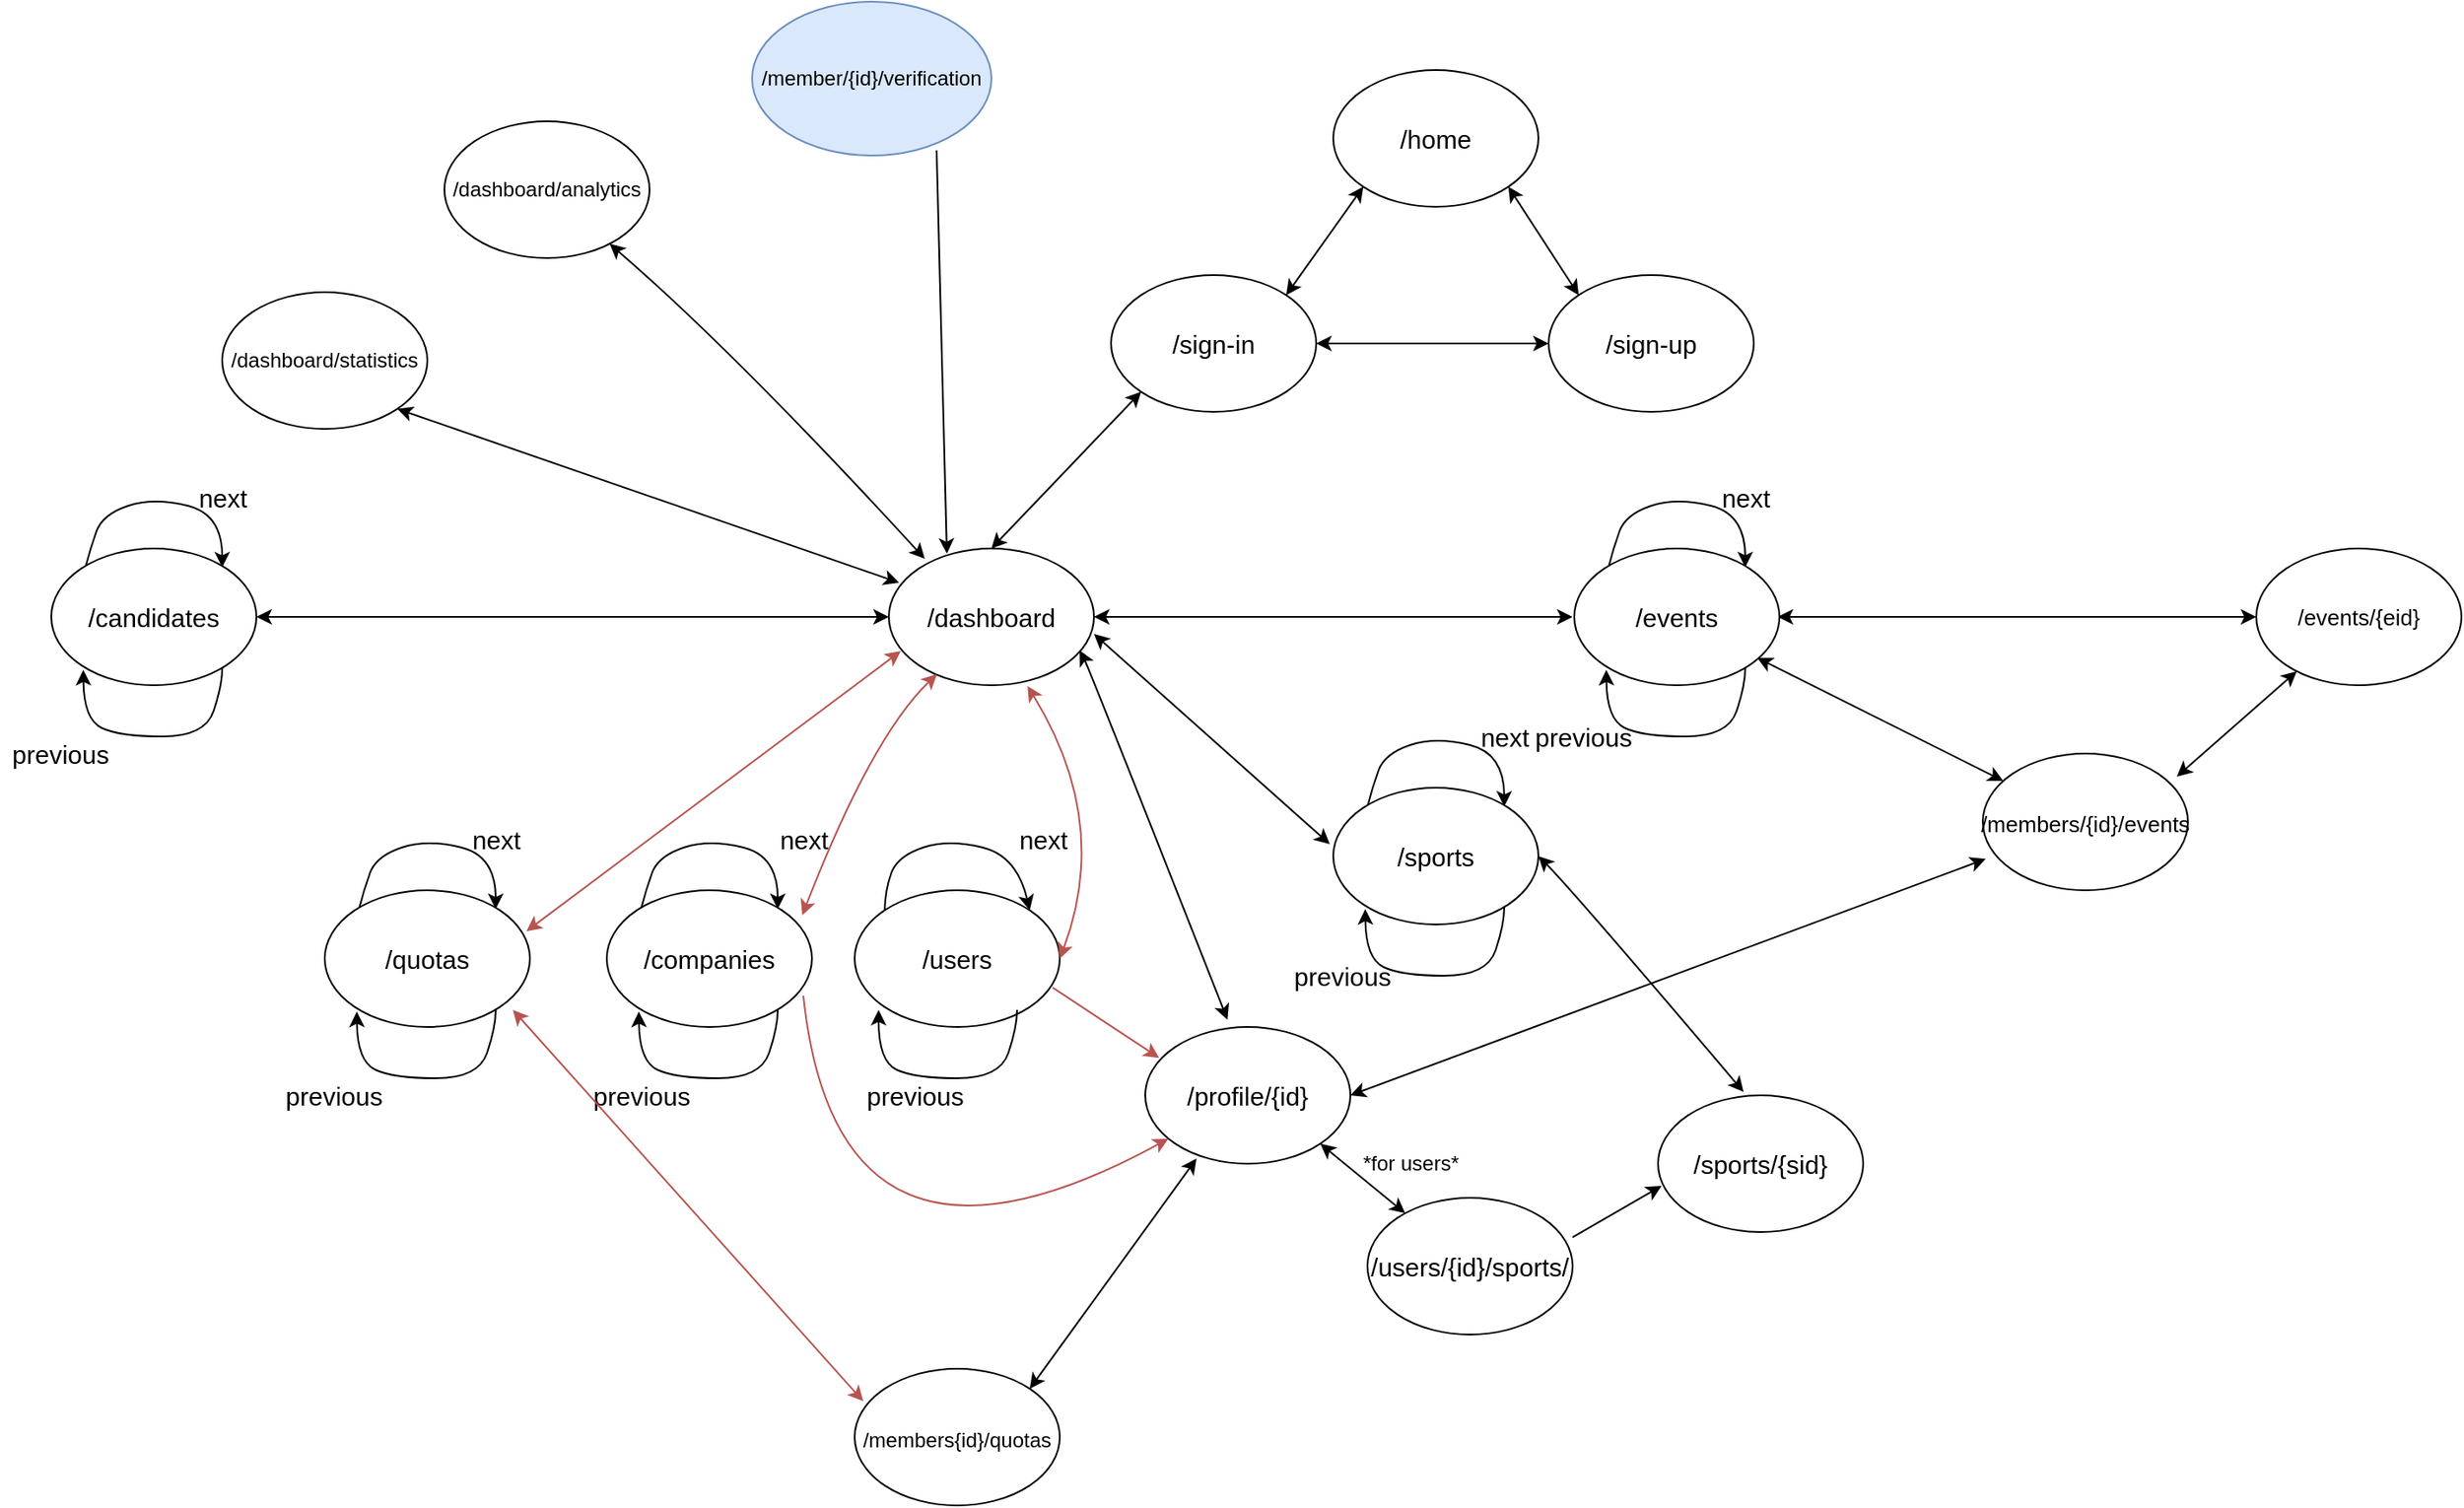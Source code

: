 <mxfile version="15.5.8" type="device"><diagram id="0VdywRP53j5p2aSpKVpR" name="Page-1"><mxGraphModel dx="2523" dy="1996" grid="1" gridSize="10" guides="1" tooltips="1" connect="1" arrows="1" fold="1" page="1" pageScale="1" pageWidth="850" pageHeight="1100" math="0" shadow="0"><root><mxCell id="0"/><mxCell id="1" parent="0"/><mxCell id="kgeD9Tdt6Wgjt_7E006t-22" value="" style="endArrow=classic;html=1;fontSize=15;exitX=0;exitY=0;exitDx=0;exitDy=0;entryX=0.785;entryY=0.104;entryDx=0;entryDy=0;entryPerimeter=0;curved=1;shadow=0;sketch=0;" edge="1" parent="1"><mxGeometry width="50" height="50" relative="1" as="geometry"><mxPoint x="-790" y="-589" as="sourcePoint"/><mxPoint x="-710" y="-589" as="targetPoint"/><Array as="points"><mxPoint x="-787.2" y="-600"/><mxPoint x="-780" y="-620"/><mxPoint x="-750" y="-630"/><mxPoint x="-710" y="-620"/></Array></mxGeometry></mxCell><mxCell id="kgeD9Tdt6Wgjt_7E006t-1" value="&lt;font style=&quot;font-size: 15px&quot;&gt;/home&lt;/font&gt;" style="ellipse;whiteSpace=wrap;html=1;" vertex="1" parent="1"><mxGeometry x="-60" y="-880" width="120" height="80" as="geometry"/></mxCell><mxCell id="kgeD9Tdt6Wgjt_7E006t-2" value="/sign-in" style="ellipse;whiteSpace=wrap;html=1;fontSize=15;" vertex="1" parent="1"><mxGeometry x="-190" y="-760" width="120" height="80" as="geometry"/></mxCell><mxCell id="kgeD9Tdt6Wgjt_7E006t-3" value="/sign-up" style="ellipse;whiteSpace=wrap;html=1;fontSize=15;" vertex="1" parent="1"><mxGeometry x="66" y="-760" width="120" height="80" as="geometry"/></mxCell><mxCell id="kgeD9Tdt6Wgjt_7E006t-11" value="/profile/{id}" style="ellipse;whiteSpace=wrap;html=1;fontSize=15;" vertex="1" parent="1"><mxGeometry x="-170" y="-320" width="120" height="80" as="geometry"/></mxCell><mxCell id="kgeD9Tdt6Wgjt_7E006t-13" value="/users/{id}/sports/" style="ellipse;whiteSpace=wrap;html=1;fontSize=15;" vertex="1" parent="1"><mxGeometry x="-40" y="-220" width="120" height="80" as="geometry"/></mxCell><mxCell id="kgeD9Tdt6Wgjt_7E006t-16" value="" style="endArrow=classic;startArrow=classic;html=1;rounded=0;fontSize=15;entryX=-0.017;entryY=0.413;entryDx=0;entryDy=0;entryPerimeter=0;" edge="1" parent="1" target="kgeD9Tdt6Wgjt_7E006t-26"><mxGeometry width="50" height="50" relative="1" as="geometry"><mxPoint x="-200" y="-550" as="sourcePoint"/><mxPoint x="1.56" y="-357.84" as="targetPoint"/></mxGeometry></mxCell><mxCell id="kgeD9Tdt6Wgjt_7E006t-17" value="/candidates" style="ellipse;whiteSpace=wrap;html=1;fontSize=15;" vertex="1" parent="1"><mxGeometry x="-810" y="-600" width="120" height="80" as="geometry"/></mxCell><mxCell id="kgeD9Tdt6Wgjt_7E006t-23" value="" style="curved=1;endArrow=classic;html=1;shadow=0;sketch=0;fontSize=15;entryX=0.156;entryY=0.888;entryDx=0;entryDy=0;entryPerimeter=0;" edge="1" parent="1" target="kgeD9Tdt6Wgjt_7E006t-17"><mxGeometry width="50" height="50" relative="1" as="geometry"><mxPoint x="-710" y="-530" as="sourcePoint"/><mxPoint x="-850" y="-460" as="targetPoint"/><Array as="points"><mxPoint x="-710" y="-520"/><mxPoint x="-720" y="-490"/><mxPoint x="-770" y="-490"/><mxPoint x="-791" y="-500"/></Array></mxGeometry></mxCell><mxCell id="kgeD9Tdt6Wgjt_7E006t-24" value="previous" style="text;html=1;align=center;verticalAlign=middle;resizable=0;points=[];autosize=1;strokeColor=none;fillColor=none;fontSize=15;" vertex="1" parent="1"><mxGeometry x="-840" y="-490" width="70" height="20" as="geometry"/></mxCell><mxCell id="kgeD9Tdt6Wgjt_7E006t-25" value="" style="endArrow=classic;html=1;fontSize=15;exitX=0;exitY=0;exitDx=0;exitDy=0;entryX=0.785;entryY=0.104;entryDx=0;entryDy=0;entryPerimeter=0;curved=1;shadow=0;sketch=0;" edge="1" parent="1"><mxGeometry width="50" height="50" relative="1" as="geometry"><mxPoint x="-40" y="-449" as="sourcePoint"/><mxPoint x="40" y="-449" as="targetPoint"/><Array as="points"><mxPoint x="-37.2" y="-460"/><mxPoint x="-30" y="-480"/><mxPoint y="-490"/><mxPoint x="40" y="-480"/></Array></mxGeometry></mxCell><mxCell id="kgeD9Tdt6Wgjt_7E006t-26" value="/sports" style="ellipse;whiteSpace=wrap;html=1;fontSize=15;" vertex="1" parent="1"><mxGeometry x="-60" y="-460" width="120" height="80" as="geometry"/></mxCell><mxCell id="kgeD9Tdt6Wgjt_7E006t-27" value="next" style="text;html=1;align=center;verticalAlign=middle;resizable=0;points=[];autosize=1;strokeColor=none;fillColor=none;fontSize=15;" vertex="1" parent="1"><mxGeometry x="20" y="-500" width="40" height="20" as="geometry"/></mxCell><mxCell id="kgeD9Tdt6Wgjt_7E006t-28" value="" style="curved=1;endArrow=classic;html=1;shadow=0;sketch=0;fontSize=15;entryX=0.156;entryY=0.888;entryDx=0;entryDy=0;entryPerimeter=0;" edge="1" parent="1" target="kgeD9Tdt6Wgjt_7E006t-26"><mxGeometry width="50" height="50" relative="1" as="geometry"><mxPoint x="40" y="-390" as="sourcePoint"/><mxPoint x="-100" y="-320" as="targetPoint"/><Array as="points"><mxPoint x="40" y="-380"/><mxPoint x="30" y="-350"/><mxPoint x="-20" y="-350"/><mxPoint x="-41" y="-360"/></Array></mxGeometry></mxCell><mxCell id="kgeD9Tdt6Wgjt_7E006t-29" value="previous" style="text;html=1;align=center;verticalAlign=middle;resizable=0;points=[];autosize=1;strokeColor=none;fillColor=none;fontSize=15;" vertex="1" parent="1"><mxGeometry x="-90" y="-360" width="70" height="20" as="geometry"/></mxCell><mxCell id="kgeD9Tdt6Wgjt_7E006t-30" value="/sports/{sid}" style="ellipse;whiteSpace=wrap;html=1;fontSize=15;" vertex="1" parent="1"><mxGeometry x="130" y="-280" width="120" height="80" as="geometry"/></mxCell><mxCell id="kgeD9Tdt6Wgjt_7E006t-31" value="" style="endArrow=classic;startArrow=classic;html=1;shadow=0;sketch=0;fontSize=15;curved=1;exitX=1;exitY=0.5;exitDx=0;exitDy=0;entryX=0.417;entryY=-0.025;entryDx=0;entryDy=0;entryPerimeter=0;" edge="1" parent="1" source="kgeD9Tdt6Wgjt_7E006t-26" target="kgeD9Tdt6Wgjt_7E006t-30"><mxGeometry width="50" height="50" relative="1" as="geometry"><mxPoint x="690" y="150" as="sourcePoint"/><mxPoint x="180.04" y="-440" as="targetPoint"/><Array as="points"><mxPoint x="80" y="-400"/></Array></mxGeometry></mxCell><mxCell id="kgeD9Tdt6Wgjt_7E006t-34" value="" style="endArrow=classic;html=1;fontSize=15;exitX=0;exitY=0;exitDx=0;exitDy=0;entryX=1;entryY=0;entryDx=0;entryDy=0;curved=1;shadow=0;sketch=0;" edge="1" parent="1" source="kgeD9Tdt6Wgjt_7E006t-35" target="kgeD9Tdt6Wgjt_7E006t-35"><mxGeometry width="50" height="50" relative="1" as="geometry"><mxPoint x="-325" y="-389" as="sourcePoint"/><mxPoint x="-245" y="-389" as="targetPoint"/><Array as="points"><mxPoint x="-322.2" y="-400"/><mxPoint x="-315" y="-420"/><mxPoint x="-285" y="-430"/><mxPoint x="-245" y="-420"/></Array></mxGeometry></mxCell><mxCell id="kgeD9Tdt6Wgjt_7E006t-35" value="/users" style="ellipse;whiteSpace=wrap;html=1;fontSize=15;" vertex="1" parent="1"><mxGeometry x="-340" y="-400" width="120" height="80" as="geometry"/></mxCell><mxCell id="kgeD9Tdt6Wgjt_7E006t-36" value="next" style="text;html=1;align=center;verticalAlign=middle;resizable=0;points=[];autosize=1;strokeColor=none;fillColor=none;fontSize=15;" vertex="1" parent="1"><mxGeometry x="-250" y="-440" width="40" height="20" as="geometry"/></mxCell><mxCell id="kgeD9Tdt6Wgjt_7E006t-37" value="" style="curved=1;endArrow=classic;html=1;shadow=0;sketch=0;fontSize=15;" edge="1" parent="1"><mxGeometry width="50" height="50" relative="1" as="geometry"><mxPoint x="-245" y="-330" as="sourcePoint"/><mxPoint x="-326" y="-330" as="targetPoint"/><Array as="points"><mxPoint x="-245" y="-320"/><mxPoint x="-255" y="-290"/><mxPoint x="-305" y="-290"/><mxPoint x="-326" y="-300"/></Array></mxGeometry></mxCell><mxCell id="kgeD9Tdt6Wgjt_7E006t-40" value="" style="endArrow=classic;html=1;fontSize=15;exitX=0;exitY=0;exitDx=0;exitDy=0;entryX=0.785;entryY=0.104;entryDx=0;entryDy=0;entryPerimeter=0;curved=1;shadow=0;sketch=0;" edge="1" parent="1"><mxGeometry width="50" height="50" relative="1" as="geometry"><mxPoint x="-465" y="-389" as="sourcePoint"/><mxPoint x="-385" y="-389" as="targetPoint"/><Array as="points"><mxPoint x="-462.2" y="-400"/><mxPoint x="-455" y="-420"/><mxPoint x="-425" y="-430"/><mxPoint x="-385" y="-420"/></Array></mxGeometry></mxCell><mxCell id="kgeD9Tdt6Wgjt_7E006t-41" value="/companies" style="ellipse;whiteSpace=wrap;html=1;fontSize=15;" vertex="1" parent="1"><mxGeometry x="-485" y="-400" width="120" height="80" as="geometry"/></mxCell><mxCell id="kgeD9Tdt6Wgjt_7E006t-42" value="next" style="text;html=1;align=center;verticalAlign=middle;resizable=0;points=[];autosize=1;strokeColor=none;fillColor=none;fontSize=15;" vertex="1" parent="1"><mxGeometry x="-390" y="-440" width="40" height="20" as="geometry"/></mxCell><mxCell id="kgeD9Tdt6Wgjt_7E006t-43" value="" style="curved=1;endArrow=classic;html=1;shadow=0;sketch=0;fontSize=15;entryX=0.156;entryY=0.888;entryDx=0;entryDy=0;entryPerimeter=0;" edge="1" parent="1" target="kgeD9Tdt6Wgjt_7E006t-41"><mxGeometry width="50" height="50" relative="1" as="geometry"><mxPoint x="-385" y="-330" as="sourcePoint"/><mxPoint x="-525" y="-260" as="targetPoint"/><Array as="points"><mxPoint x="-385" y="-320"/><mxPoint x="-395" y="-290"/><mxPoint x="-445" y="-290"/><mxPoint x="-466" y="-300"/></Array></mxGeometry></mxCell><mxCell id="kgeD9Tdt6Wgjt_7E006t-44" value="previous" style="text;html=1;align=center;verticalAlign=middle;resizable=0;points=[];autosize=1;strokeColor=none;fillColor=none;fontSize=15;" vertex="1" parent="1"><mxGeometry x="-340" y="-290" width="70" height="20" as="geometry"/></mxCell><mxCell id="kgeD9Tdt6Wgjt_7E006t-47" value="previous" style="text;html=1;align=center;verticalAlign=middle;resizable=0;points=[];autosize=1;strokeColor=none;fillColor=none;fontSize=15;" vertex="1" parent="1"><mxGeometry x="-500" y="-290" width="70" height="20" as="geometry"/></mxCell><mxCell id="kgeD9Tdt6Wgjt_7E006t-48" value="/dashboard" style="ellipse;whiteSpace=wrap;html=1;fontSize=15;" vertex="1" parent="1"><mxGeometry x="-320" y="-600" width="120" height="80" as="geometry"/></mxCell><mxCell id="kgeD9Tdt6Wgjt_7E006t-49" value="" style="endArrow=classic;startArrow=classic;html=1;shadow=0;sketch=0;fontSize=15;curved=1;entryX=0;entryY=1;entryDx=0;entryDy=0;exitX=0.5;exitY=0;exitDx=0;exitDy=0;" edge="1" parent="1" source="kgeD9Tdt6Wgjt_7E006t-48" target="kgeD9Tdt6Wgjt_7E006t-2"><mxGeometry width="50" height="50" relative="1" as="geometry"><mxPoint x="-100" y="-550" as="sourcePoint"/><mxPoint x="-260" y="-680" as="targetPoint"/></mxGeometry></mxCell><mxCell id="kgeD9Tdt6Wgjt_7E006t-50" value="" style="endArrow=classic;startArrow=classic;html=1;shadow=0;sketch=0;fontSize=15;curved=1;exitX=1;exitY=0.5;exitDx=0;exitDy=0;entryX=0;entryY=0.5;entryDx=0;entryDy=0;" edge="1" parent="1" source="kgeD9Tdt6Wgjt_7E006t-17" target="kgeD9Tdt6Wgjt_7E006t-48"><mxGeometry width="50" height="50" relative="1" as="geometry"><mxPoint x="-410" y="-550" as="sourcePoint"/><mxPoint x="-360" y="-600" as="targetPoint"/></mxGeometry></mxCell><mxCell id="kgeD9Tdt6Wgjt_7E006t-51" value="next" style="text;html=1;align=center;verticalAlign=middle;resizable=0;points=[];autosize=1;strokeColor=none;fillColor=none;fontSize=15;" vertex="1" parent="1"><mxGeometry x="-730" y="-640" width="40" height="20" as="geometry"/></mxCell><mxCell id="kgeD9Tdt6Wgjt_7E006t-52" value="" style="endArrow=classic;startArrow=classic;html=1;shadow=0;sketch=0;fontSize=15;curved=1;exitX=1;exitY=0.5;exitDx=0;exitDy=0;entryX=0;entryY=0.5;entryDx=0;entryDy=0;" edge="1" parent="1" source="kgeD9Tdt6Wgjt_7E006t-2" target="kgeD9Tdt6Wgjt_7E006t-3"><mxGeometry width="50" height="50" relative="1" as="geometry"><mxPoint x="-60.0" y="-720.59" as="sourcePoint"/><mxPoint x="50.0" y="-720.59" as="targetPoint"/></mxGeometry></mxCell><mxCell id="kgeD9Tdt6Wgjt_7E006t-53" value="" style="endArrow=classic;startArrow=classic;html=1;shadow=0;sketch=0;fontSize=15;curved=1;exitX=1;exitY=0;exitDx=0;exitDy=0;entryX=0;entryY=1;entryDx=0;entryDy=0;" edge="1" parent="1" source="kgeD9Tdt6Wgjt_7E006t-2" target="kgeD9Tdt6Wgjt_7E006t-1"><mxGeometry width="50" height="50" relative="1" as="geometry"><mxPoint x="-100" y="-770" as="sourcePoint"/><mxPoint x="-50" y="-800" as="targetPoint"/></mxGeometry></mxCell><mxCell id="kgeD9Tdt6Wgjt_7E006t-54" value="" style="endArrow=classic;startArrow=classic;html=1;shadow=0;sketch=0;fontSize=15;curved=1;entryX=1;entryY=1;entryDx=0;entryDy=0;exitX=0;exitY=0;exitDx=0;exitDy=0;" edge="1" parent="1" source="kgeD9Tdt6Wgjt_7E006t-3" target="kgeD9Tdt6Wgjt_7E006t-1"><mxGeometry width="50" height="50" relative="1" as="geometry"><mxPoint x="30" y="-430" as="sourcePoint"/><mxPoint x="80" y="-480" as="targetPoint"/></mxGeometry></mxCell><mxCell id="kgeD9Tdt6Wgjt_7E006t-56" value="" style="endArrow=classic;startArrow=classic;html=1;shadow=0;sketch=0;fontSize=15;curved=1;entryX=0.235;entryY=0.918;entryDx=0;entryDy=0;entryPerimeter=0;exitX=0.953;exitY=0.182;exitDx=0;exitDy=0;exitPerimeter=0;fillColor=#f8cecc;strokeColor=#b85450;" edge="1" parent="1" source="kgeD9Tdt6Wgjt_7E006t-41" target="kgeD9Tdt6Wgjt_7E006t-48"><mxGeometry width="50" height="50" relative="1" as="geometry"><mxPoint x="-360" y="-460" as="sourcePoint"/><mxPoint x="-310" y="-510" as="targetPoint"/><Array as="points"><mxPoint x="-330" y="-490"/></Array></mxGeometry></mxCell><mxCell id="kgeD9Tdt6Wgjt_7E006t-57" value="" style="endArrow=classic;startArrow=classic;html=1;shadow=0;sketch=0;fontSize=15;curved=1;entryX=0.676;entryY=1.006;entryDx=0;entryDy=0;entryPerimeter=0;exitX=1;exitY=0.5;exitDx=0;exitDy=0;fillColor=#f8cecc;strokeColor=#b85450;" edge="1" parent="1" source="kgeD9Tdt6Wgjt_7E006t-35" target="kgeD9Tdt6Wgjt_7E006t-48"><mxGeometry width="50" height="50" relative="1" as="geometry"><mxPoint x="-140" y="-360" as="sourcePoint"/><mxPoint x="-90" y="-410" as="targetPoint"/><Array as="points"><mxPoint x="-190" y="-440"/></Array></mxGeometry></mxCell><mxCell id="kgeD9Tdt6Wgjt_7E006t-58" value="" style="endArrow=classic;html=1;shadow=0;sketch=0;fontSize=15;curved=1;exitX=0.965;exitY=0.712;exitDx=0;exitDy=0;exitPerimeter=0;entryX=0.068;entryY=0.226;entryDx=0;entryDy=0;entryPerimeter=0;fillColor=#f8cecc;strokeColor=#b85450;" edge="1" parent="1" source="kgeD9Tdt6Wgjt_7E006t-35" target="kgeD9Tdt6Wgjt_7E006t-11"><mxGeometry width="50" height="50" relative="1" as="geometry"><mxPoint x="-10" y="-240" as="sourcePoint"/><mxPoint x="40" y="-290" as="targetPoint"/></mxGeometry></mxCell><mxCell id="kgeD9Tdt6Wgjt_7E006t-59" value="" style="endArrow=classic;startArrow=classic;html=1;shadow=0;sketch=0;fontSize=15;curved=1;entryX=0.93;entryY=0.745;entryDx=0;entryDy=0;entryPerimeter=0;exitX=0.401;exitY=-0.053;exitDx=0;exitDy=0;exitPerimeter=0;" edge="1" parent="1" source="kgeD9Tdt6Wgjt_7E006t-11" target="kgeD9Tdt6Wgjt_7E006t-48"><mxGeometry width="50" height="50" relative="1" as="geometry"><mxPoint x="-10" y="-360" as="sourcePoint"/><mxPoint x="40" y="-410" as="targetPoint"/><Array as="points"><mxPoint x="-203" y="-530"/></Array></mxGeometry></mxCell><mxCell id="kgeD9Tdt6Wgjt_7E006t-60" value="" style="endArrow=classic;html=1;shadow=0;sketch=0;fontSize=15;curved=1;exitX=0.958;exitY=0.771;exitDx=0;exitDy=0;exitPerimeter=0;fillColor=#f8cecc;strokeColor=#b85450;" edge="1" parent="1" source="kgeD9Tdt6Wgjt_7E006t-41" target="kgeD9Tdt6Wgjt_7E006t-11"><mxGeometry width="50" height="50" relative="1" as="geometry"><mxPoint x="-370.0" y="-190.0" as="sourcePoint"/><mxPoint x="-308" y="-149" as="targetPoint"/><Array as="points"><mxPoint x="-350" y="-149"/></Array></mxGeometry></mxCell><mxCell id="kgeD9Tdt6Wgjt_7E006t-62" value="" style="endArrow=classic;startArrow=classic;html=1;shadow=0;sketch=0;fontSize=15;curved=1;exitX=1;exitY=1;exitDx=0;exitDy=0;" edge="1" parent="1" source="kgeD9Tdt6Wgjt_7E006t-11" target="kgeD9Tdt6Wgjt_7E006t-13"><mxGeometry width="50" height="50" relative="1" as="geometry"><mxPoint x="70" y="-180" as="sourcePoint"/><mxPoint x="120" y="-230" as="targetPoint"/></mxGeometry></mxCell><mxCell id="kgeD9Tdt6Wgjt_7E006t-63" value="" style="endArrow=classic;html=1;shadow=0;sketch=0;fontSize=15;curved=1;exitX=1;exitY=0.288;exitDx=0;exitDy=0;exitPerimeter=0;entryX=0.017;entryY=0.663;entryDx=0;entryDy=0;entryPerimeter=0;" edge="1" parent="1" source="kgeD9Tdt6Wgjt_7E006t-13" target="kgeD9Tdt6Wgjt_7E006t-30"><mxGeometry width="50" height="50" relative="1" as="geometry"><mxPoint x="70" y="-180" as="sourcePoint"/><mxPoint x="120" y="-230" as="targetPoint"/></mxGeometry></mxCell><mxCell id="kgeD9Tdt6Wgjt_7E006t-65" value="" style="endArrow=classic;html=1;fontSize=15;exitX=0;exitY=0;exitDx=0;exitDy=0;entryX=0.785;entryY=0.104;entryDx=0;entryDy=0;entryPerimeter=0;curved=1;shadow=0;sketch=0;" edge="1" parent="1"><mxGeometry width="50" height="50" relative="1" as="geometry"><mxPoint x="-630" y="-389" as="sourcePoint"/><mxPoint x="-550" y="-389" as="targetPoint"/><Array as="points"><mxPoint x="-627.2" y="-400"/><mxPoint x="-620" y="-420"/><mxPoint x="-590" y="-430"/><mxPoint x="-550" y="-420"/></Array></mxGeometry></mxCell><mxCell id="kgeD9Tdt6Wgjt_7E006t-66" value="/quotas" style="ellipse;whiteSpace=wrap;html=1;fontSize=15;" vertex="1" parent="1"><mxGeometry x="-650" y="-400" width="120" height="80" as="geometry"/></mxCell><mxCell id="kgeD9Tdt6Wgjt_7E006t-67" value="" style="curved=1;endArrow=classic;html=1;shadow=0;sketch=0;fontSize=15;entryX=0.156;entryY=0.888;entryDx=0;entryDy=0;entryPerimeter=0;" edge="1" parent="1" target="kgeD9Tdt6Wgjt_7E006t-66"><mxGeometry width="50" height="50" relative="1" as="geometry"><mxPoint x="-550" y="-330" as="sourcePoint"/><mxPoint x="-690" y="-260" as="targetPoint"/><Array as="points"><mxPoint x="-550" y="-320"/><mxPoint x="-560" y="-290"/><mxPoint x="-610" y="-290"/><mxPoint x="-631" y="-300"/></Array></mxGeometry></mxCell><mxCell id="kgeD9Tdt6Wgjt_7E006t-68" value="previous" style="text;html=1;align=center;verticalAlign=middle;resizable=0;points=[];autosize=1;strokeColor=none;fillColor=none;fontSize=15;" vertex="1" parent="1"><mxGeometry x="-680" y="-290" width="70" height="20" as="geometry"/></mxCell><mxCell id="kgeD9Tdt6Wgjt_7E006t-69" value="next" style="text;html=1;align=center;verticalAlign=middle;resizable=0;points=[];autosize=1;strokeColor=none;fillColor=none;fontSize=15;" vertex="1" parent="1"><mxGeometry x="-570" y="-440" width="40" height="20" as="geometry"/></mxCell><mxCell id="kgeD9Tdt6Wgjt_7E006t-70" value="" style="endArrow=classic;startArrow=classic;html=1;shadow=0;sketch=0;fontSize=15;curved=1;entryX=0.058;entryY=0.75;entryDx=0;entryDy=0;entryPerimeter=0;exitX=0.983;exitY=0.3;exitDx=0;exitDy=0;exitPerimeter=0;fillColor=#f8cecc;strokeColor=#b85450;" edge="1" parent="1" source="kgeD9Tdt6Wgjt_7E006t-66" target="kgeD9Tdt6Wgjt_7E006t-48"><mxGeometry width="50" height="50" relative="1" as="geometry"><mxPoint x="-510" y="-420" as="sourcePoint"/><mxPoint x="-460" y="-470" as="targetPoint"/></mxGeometry></mxCell><mxCell id="kgeD9Tdt6Wgjt_7E006t-71" value="&lt;font style=&quot;font-size: 12px&quot;&gt;/members{id}/quotas&lt;/font&gt;" style="ellipse;whiteSpace=wrap;html=1;fontSize=15;" vertex="1" parent="1"><mxGeometry x="-340" y="-120" width="120" height="80" as="geometry"/></mxCell><mxCell id="kgeD9Tdt6Wgjt_7E006t-72" value="" style="endArrow=classic;startArrow=classic;html=1;shadow=0;sketch=0;fontSize=12;curved=1;entryX=0.25;entryY=0.963;entryDx=0;entryDy=0;entryPerimeter=0;exitX=1;exitY=0;exitDx=0;exitDy=0;" edge="1" parent="1" source="kgeD9Tdt6Wgjt_7E006t-71" target="kgeD9Tdt6Wgjt_7E006t-11"><mxGeometry width="50" height="50" relative="1" as="geometry"><mxPoint x="-190" y="-170" as="sourcePoint"/><mxPoint x="-140" y="-220" as="targetPoint"/></mxGeometry></mxCell><mxCell id="kgeD9Tdt6Wgjt_7E006t-73" value="" style="endArrow=classic;startArrow=classic;html=1;shadow=0;sketch=0;fontSize=12;curved=1;exitX=0.042;exitY=0.238;exitDx=0;exitDy=0;exitPerimeter=0;entryX=0.917;entryY=0.875;entryDx=0;entryDy=0;entryPerimeter=0;fillColor=#f8cecc;strokeColor=#b85450;" edge="1" parent="1" source="kgeD9Tdt6Wgjt_7E006t-71" target="kgeD9Tdt6Wgjt_7E006t-66"><mxGeometry width="50" height="50" relative="1" as="geometry"><mxPoint x="-550" y="-150" as="sourcePoint"/><mxPoint x="-500" y="-200" as="targetPoint"/></mxGeometry></mxCell><mxCell id="kgeD9Tdt6Wgjt_7E006t-74" value="/member/{id}/verification" style="ellipse;whiteSpace=wrap;html=1;fontSize=12;fillColor=#dae8fc;strokeColor=#6c8ebf;" vertex="1" parent="1"><mxGeometry x="-400" y="-920" width="140" height="90" as="geometry"/></mxCell><mxCell id="kgeD9Tdt6Wgjt_7E006t-79" value="" style="endArrow=classic;html=1;shadow=0;sketch=0;fontSize=12;curved=1;exitX=0.771;exitY=0.967;exitDx=0;exitDy=0;exitPerimeter=0;entryX=0.283;entryY=0.038;entryDx=0;entryDy=0;entryPerimeter=0;" edge="1" parent="1" source="kgeD9Tdt6Wgjt_7E006t-74" target="kgeD9Tdt6Wgjt_7E006t-48"><mxGeometry width="50" height="50" relative="1" as="geometry"><mxPoint x="-160" y="-540" as="sourcePoint"/><mxPoint x="-110" y="-590" as="targetPoint"/></mxGeometry></mxCell><mxCell id="kgeD9Tdt6Wgjt_7E006t-80" value="/dashboard/statistics" style="ellipse;whiteSpace=wrap;html=1;fontSize=12;" vertex="1" parent="1"><mxGeometry x="-710" y="-750" width="120" height="80" as="geometry"/></mxCell><mxCell id="kgeD9Tdt6Wgjt_7E006t-81" value="/dashboard/analytics" style="ellipse;whiteSpace=wrap;html=1;fontSize=12;" vertex="1" parent="1"><mxGeometry x="-580" y="-850" width="120" height="80" as="geometry"/></mxCell><mxCell id="kgeD9Tdt6Wgjt_7E006t-82" value="" style="endArrow=classic;startArrow=classic;html=1;shadow=0;sketch=0;fontSize=12;curved=1;exitX=0.175;exitY=0.075;exitDx=0;exitDy=0;exitPerimeter=0;" edge="1" parent="1" source="kgeD9Tdt6Wgjt_7E006t-48" target="kgeD9Tdt6Wgjt_7E006t-81"><mxGeometry width="50" height="50" relative="1" as="geometry"><mxPoint x="-440" y="-685" as="sourcePoint"/><mxPoint x="-390" y="-735" as="targetPoint"/><Array as="points"><mxPoint x="-410" y="-715"/></Array></mxGeometry></mxCell><mxCell id="kgeD9Tdt6Wgjt_7E006t-83" value="" style="endArrow=classic;startArrow=classic;html=1;shadow=0;sketch=0;fontSize=12;curved=1;entryX=1;entryY=1;entryDx=0;entryDy=0;exitX=0.05;exitY=0.25;exitDx=0;exitDy=0;exitPerimeter=0;" edge="1" parent="1" source="kgeD9Tdt6Wgjt_7E006t-48" target="kgeD9Tdt6Wgjt_7E006t-80"><mxGeometry width="50" height="50" relative="1" as="geometry"><mxPoint x="-560" y="-620" as="sourcePoint"/><mxPoint x="-510" y="-670" as="targetPoint"/></mxGeometry></mxCell><mxCell id="kgeD9Tdt6Wgjt_7E006t-84" value="*for users*" style="text;html=1;align=center;verticalAlign=middle;resizable=0;points=[];autosize=1;strokeColor=none;fillColor=none;fontSize=12;" vertex="1" parent="1"><mxGeometry x="-50" y="-250" width="70" height="20" as="geometry"/></mxCell><mxCell id="kgeD9Tdt6Wgjt_7E006t-86" value="" style="endArrow=classic;startArrow=classic;html=1;shadow=0;sketch=0;fontSize=15;curved=1;entryX=0;entryY=0.5;entryDx=0;entryDy=0;exitX=1;exitY=0.5;exitDx=0;exitDy=0;" edge="1" parent="1" source="kgeD9Tdt6Wgjt_7E006t-48"><mxGeometry width="50" height="50" relative="1" as="geometry"><mxPoint x="-80" y="-535" as="sourcePoint"/><mxPoint x="80.0" y="-560" as="targetPoint"/></mxGeometry></mxCell><mxCell id="kgeD9Tdt6Wgjt_7E006t-87" value="&lt;font style=&quot;font-size: 13px&quot;&gt;/members/{id}/events&lt;/font&gt;" style="ellipse;whiteSpace=wrap;html=1;fontSize=15;" vertex="1" parent="1"><mxGeometry x="320" y="-480" width="120" height="80" as="geometry"/></mxCell><mxCell id="kgeD9Tdt6Wgjt_7E006t-88" value="" style="endArrow=classic;startArrow=classic;html=1;shadow=0;sketch=0;fontSize=15;curved=1;exitX=1;exitY=0.5;exitDx=0;exitDy=0;entryX=0.014;entryY=0.771;entryDx=0;entryDy=0;entryPerimeter=0;" edge="1" parent="1" source="kgeD9Tdt6Wgjt_7E006t-11" target="kgeD9Tdt6Wgjt_7E006t-87"><mxGeometry width="50" height="50" relative="1" as="geometry"><mxPoint x="165" y="-350" as="sourcePoint"/><mxPoint x="215" y="-400" as="targetPoint"/></mxGeometry></mxCell><mxCell id="kgeD9Tdt6Wgjt_7E006t-89" value="" style="endArrow=classic;startArrow=classic;html=1;shadow=0;sketch=0;fontSize=13;curved=1;" edge="1" parent="1" source="kgeD9Tdt6Wgjt_7E006t-87"><mxGeometry width="50" height="50" relative="1" as="geometry"><mxPoint x="250" y="-470" as="sourcePoint"/><mxPoint x="188" y="-536" as="targetPoint"/></mxGeometry></mxCell><mxCell id="kgeD9Tdt6Wgjt_7E006t-90" value="/events/{eid}" style="ellipse;whiteSpace=wrap;html=1;fontSize=13;" vertex="1" parent="1"><mxGeometry x="480" y="-600" width="120" height="80" as="geometry"/></mxCell><mxCell id="kgeD9Tdt6Wgjt_7E006t-91" value="" style="endArrow=classic;startArrow=classic;html=1;shadow=0;sketch=0;fontSize=13;curved=1;exitX=0.946;exitY=0.168;exitDx=0;exitDy=0;exitPerimeter=0;" edge="1" parent="1" source="kgeD9Tdt6Wgjt_7E006t-87" target="kgeD9Tdt6Wgjt_7E006t-90"><mxGeometry width="50" height="50" relative="1" as="geometry"><mxPoint x="490" y="-450" as="sourcePoint"/><mxPoint x="540" y="-500" as="targetPoint"/></mxGeometry></mxCell><mxCell id="kgeD9Tdt6Wgjt_7E006t-92" value="" style="endArrow=classic;startArrow=classic;html=1;shadow=0;sketch=0;fontSize=13;curved=1;exitX=1;exitY=0.5;exitDx=0;exitDy=0;entryX=0;entryY=0.5;entryDx=0;entryDy=0;" edge="1" parent="1" target="kgeD9Tdt6Wgjt_7E006t-90"><mxGeometry width="50" height="50" relative="1" as="geometry"><mxPoint x="200.0" y="-560" as="sourcePoint"/><mxPoint x="370" y="-585" as="targetPoint"/></mxGeometry></mxCell><mxCell id="kgeD9Tdt6Wgjt_7E006t-93" value="" style="endArrow=classic;html=1;fontSize=15;exitX=0;exitY=0;exitDx=0;exitDy=0;entryX=0.785;entryY=0.104;entryDx=0;entryDy=0;entryPerimeter=0;curved=1;shadow=0;sketch=0;" edge="1" parent="1"><mxGeometry width="50" height="50" relative="1" as="geometry"><mxPoint x="101.0" y="-589" as="sourcePoint"/><mxPoint x="181.0" y="-589" as="targetPoint"/><Array as="points"><mxPoint x="103.8" y="-600"/><mxPoint x="111" y="-620"/><mxPoint x="141" y="-630"/><mxPoint x="181" y="-620"/></Array></mxGeometry></mxCell><mxCell id="kgeD9Tdt6Wgjt_7E006t-94" value="/events" style="ellipse;whiteSpace=wrap;html=1;fontSize=15;" vertex="1" parent="1"><mxGeometry x="81" y="-600" width="120" height="80" as="geometry"/></mxCell><mxCell id="kgeD9Tdt6Wgjt_7E006t-95" value="next" style="text;html=1;align=center;verticalAlign=middle;resizable=0;points=[];autosize=1;strokeColor=none;fillColor=none;fontSize=15;" vertex="1" parent="1"><mxGeometry x="161" y="-640" width="40" height="20" as="geometry"/></mxCell><mxCell id="kgeD9Tdt6Wgjt_7E006t-96" value="" style="curved=1;endArrow=classic;html=1;shadow=0;sketch=0;fontSize=15;entryX=0.156;entryY=0.888;entryDx=0;entryDy=0;entryPerimeter=0;" edge="1" parent="1" target="kgeD9Tdt6Wgjt_7E006t-94"><mxGeometry width="50" height="50" relative="1" as="geometry"><mxPoint x="181.0" y="-530" as="sourcePoint"/><mxPoint x="41" y="-460" as="targetPoint"/><Array as="points"><mxPoint x="181" y="-520"/><mxPoint x="171" y="-490"/><mxPoint x="121" y="-490"/><mxPoint x="100" y="-500"/></Array></mxGeometry></mxCell><mxCell id="kgeD9Tdt6Wgjt_7E006t-97" value="previous" style="text;html=1;align=center;verticalAlign=middle;resizable=0;points=[];autosize=1;strokeColor=none;fillColor=none;fontSize=15;" vertex="1" parent="1"><mxGeometry x="51" y="-500" width="70" height="20" as="geometry"/></mxCell></root></mxGraphModel></diagram></mxfile>